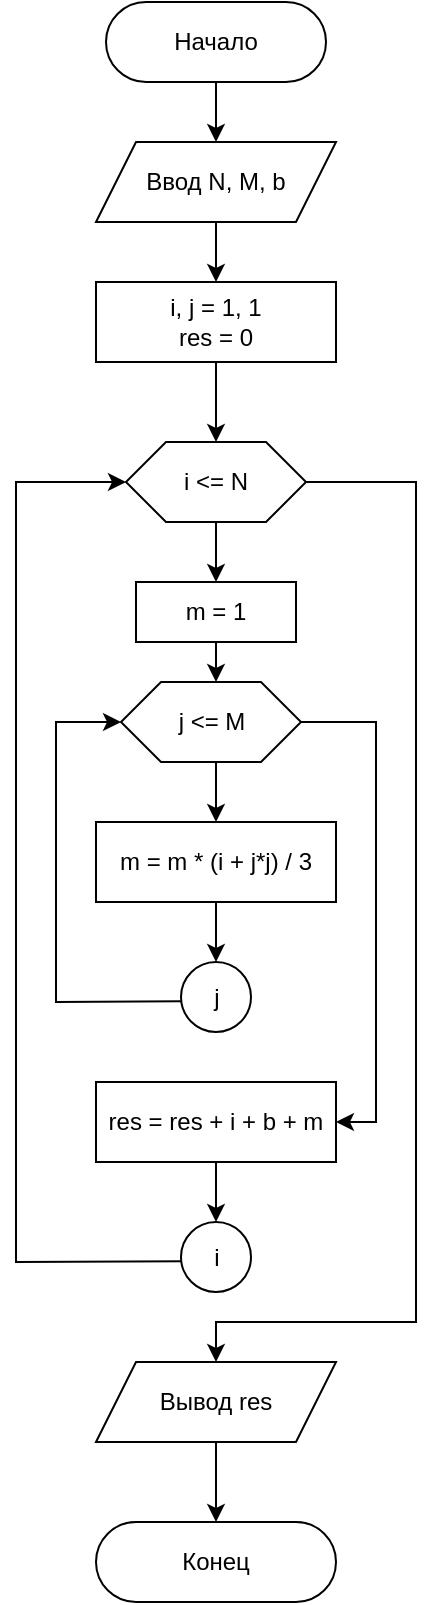 <mxfile version="24.2.8" type="device">
  <diagram name="Страница — 1" id="xEmgllcR3weaRd5ca7ey">
    <mxGraphModel dx="1546" dy="952" grid="1" gridSize="10" guides="1" tooltips="1" connect="1" arrows="1" fold="1" page="1" pageScale="1" pageWidth="827" pageHeight="1169" math="0" shadow="0">
      <root>
        <mxCell id="0" />
        <mxCell id="1" parent="0" />
        <mxCell id="bxHcni_rUdnKQo_Xm9FA-218" value="Начало" style="rounded=1;whiteSpace=wrap;html=1;arcSize=50;" vertex="1" parent="1">
          <mxGeometry x="359" y="70" width="110" height="40" as="geometry" />
        </mxCell>
        <mxCell id="bxHcni_rUdnKQo_Xm9FA-219" value="Ввод N, M, b" style="shape=parallelogram;perimeter=parallelogramPerimeter;whiteSpace=wrap;html=1;fixedSize=1;" vertex="1" parent="1">
          <mxGeometry x="354" y="140" width="120" height="40" as="geometry" />
        </mxCell>
        <mxCell id="bxHcni_rUdnKQo_Xm9FA-221" value="" style="endArrow=classic;html=1;rounded=0;exitX=0.5;exitY=1;exitDx=0;exitDy=0;entryX=0.5;entryY=0;entryDx=0;entryDy=0;" edge="1" parent="1" target="bxHcni_rUdnKQo_Xm9FA-232">
          <mxGeometry width="50" height="50" relative="1" as="geometry">
            <mxPoint x="414" y="330" as="sourcePoint" />
            <mxPoint x="424" y="380" as="targetPoint" />
          </mxGeometry>
        </mxCell>
        <mxCell id="bxHcni_rUdnKQo_Xm9FA-222" value="i, j = 1, 1&lt;div&gt;res = 0&lt;/div&gt;" style="rounded=0;whiteSpace=wrap;html=1;" vertex="1" parent="1">
          <mxGeometry x="354" y="210" width="120" height="40" as="geometry" />
        </mxCell>
        <mxCell id="bxHcni_rUdnKQo_Xm9FA-223" value="res = res + i + b + m" style="rounded=0;whiteSpace=wrap;html=1;" vertex="1" parent="1">
          <mxGeometry x="354" y="610" width="120" height="40" as="geometry" />
        </mxCell>
        <mxCell id="bxHcni_rUdnKQo_Xm9FA-225" value="" style="endArrow=classic;html=1;rounded=0;exitX=0.5;exitY=1;exitDx=0;exitDy=0;" edge="1" parent="1" source="bxHcni_rUdnKQo_Xm9FA-223">
          <mxGeometry width="50" height="50" relative="1" as="geometry">
            <mxPoint x="164" y="520" as="sourcePoint" />
            <mxPoint x="414" y="680.0" as="targetPoint" />
          </mxGeometry>
        </mxCell>
        <mxCell id="bxHcni_rUdnKQo_Xm9FA-226" value="" style="endArrow=classic;html=1;rounded=0;exitX=0.064;exitY=0.559;exitDx=0;exitDy=0;entryX=0;entryY=0.5;entryDx=0;entryDy=0;exitPerimeter=0;" edge="1" parent="1" source="bxHcni_rUdnKQo_Xm9FA-247" target="bxHcni_rUdnKQo_Xm9FA-243">
          <mxGeometry width="50" height="50" relative="1" as="geometry">
            <mxPoint x="371.5" y="695.0" as="sourcePoint" />
            <mxPoint x="359" y="310" as="targetPoint" />
            <Array as="points">
              <mxPoint x="314" y="700" />
              <mxPoint x="314" y="310" />
            </Array>
          </mxGeometry>
        </mxCell>
        <mxCell id="bxHcni_rUdnKQo_Xm9FA-227" value="" style="endArrow=classic;html=1;rounded=0;exitX=0.5;exitY=1;exitDx=0;exitDy=0;entryX=0.5;entryY=0;entryDx=0;entryDy=0;" edge="1" parent="1" source="bxHcni_rUdnKQo_Xm9FA-218" target="bxHcni_rUdnKQo_Xm9FA-219">
          <mxGeometry width="50" height="50" relative="1" as="geometry">
            <mxPoint x="134" y="220" as="sourcePoint" />
            <mxPoint x="184" y="170" as="targetPoint" />
          </mxGeometry>
        </mxCell>
        <mxCell id="bxHcni_rUdnKQo_Xm9FA-228" value="" style="endArrow=classic;html=1;rounded=0;exitX=0.5;exitY=1;exitDx=0;exitDy=0;entryX=0.5;entryY=0;entryDx=0;entryDy=0;" edge="1" parent="1" source="bxHcni_rUdnKQo_Xm9FA-219" target="bxHcni_rUdnKQo_Xm9FA-222">
          <mxGeometry width="50" height="50" relative="1" as="geometry">
            <mxPoint x="154" y="280" as="sourcePoint" />
            <mxPoint x="204" y="230" as="targetPoint" />
          </mxGeometry>
        </mxCell>
        <mxCell id="bxHcni_rUdnKQo_Xm9FA-229" value="Вывод res" style="shape=parallelogram;perimeter=parallelogramPerimeter;whiteSpace=wrap;html=1;fixedSize=1;" vertex="1" parent="1">
          <mxGeometry x="354" y="750" width="120" height="40" as="geometry" />
        </mxCell>
        <mxCell id="bxHcni_rUdnKQo_Xm9FA-230" value="" style="endArrow=classic;html=1;rounded=0;exitX=0.5;exitY=1;exitDx=0;exitDy=0;" edge="1" parent="1" source="bxHcni_rUdnKQo_Xm9FA-229" target="bxHcni_rUdnKQo_Xm9FA-231">
          <mxGeometry width="50" height="50" relative="1" as="geometry">
            <mxPoint x="414" y="920" as="sourcePoint" />
            <mxPoint x="414" y="850" as="targetPoint" />
          </mxGeometry>
        </mxCell>
        <mxCell id="bxHcni_rUdnKQo_Xm9FA-231" value="Конец" style="rounded=1;whiteSpace=wrap;html=1;arcSize=50;" vertex="1" parent="1">
          <mxGeometry x="354" y="830" width="120" height="40" as="geometry" />
        </mxCell>
        <mxCell id="bxHcni_rUdnKQo_Xm9FA-232" value="m = 1" style="rounded=0;whiteSpace=wrap;html=1;" vertex="1" parent="1">
          <mxGeometry x="374" y="360" width="80" height="30" as="geometry" />
        </mxCell>
        <mxCell id="bxHcni_rUdnKQo_Xm9FA-234" value="m = m * (i + j*j) / 3" style="rounded=0;whiteSpace=wrap;html=1;" vertex="1" parent="1">
          <mxGeometry x="354" y="480" width="120" height="40" as="geometry" />
        </mxCell>
        <mxCell id="bxHcni_rUdnKQo_Xm9FA-236" value="" style="endArrow=classic;html=1;rounded=0;exitX=0.5;exitY=1;exitDx=0;exitDy=0;entryX=0.5;entryY=0;entryDx=0;entryDy=0;" edge="1" parent="1" target="bxHcni_rUdnKQo_Xm9FA-234">
          <mxGeometry width="50" height="50" relative="1" as="geometry">
            <mxPoint x="414" y="450" as="sourcePoint" />
            <mxPoint x="454" y="474.5" as="targetPoint" />
          </mxGeometry>
        </mxCell>
        <mxCell id="bxHcni_rUdnKQo_Xm9FA-237" value="" style="endArrow=classic;html=1;rounded=0;exitX=1;exitY=0.5;exitDx=0;exitDy=0;entryX=1;entryY=0.5;entryDx=0;entryDy=0;" edge="1" parent="1" source="bxHcni_rUdnKQo_Xm9FA-245" target="bxHcni_rUdnKQo_Xm9FA-223">
          <mxGeometry width="50" height="50" relative="1" as="geometry">
            <mxPoint x="469" y="430" as="sourcePoint" />
            <mxPoint x="544" y="520" as="targetPoint" />
            <Array as="points">
              <mxPoint x="494" y="430" />
              <mxPoint x="494" y="630" />
            </Array>
          </mxGeometry>
        </mxCell>
        <mxCell id="bxHcni_rUdnKQo_Xm9FA-238" value="" style="endArrow=classic;html=1;rounded=0;exitX=0.011;exitY=0.559;exitDx=0;exitDy=0;entryX=0;entryY=0.5;entryDx=0;entryDy=0;exitPerimeter=0;" edge="1" parent="1" source="bxHcni_rUdnKQo_Xm9FA-246" target="bxHcni_rUdnKQo_Xm9FA-245">
          <mxGeometry width="50" height="50" relative="1" as="geometry">
            <mxPoint x="371.5" y="565" as="sourcePoint" />
            <mxPoint x="359" y="430" as="targetPoint" />
            <Array as="points">
              <mxPoint x="334" y="570" />
              <mxPoint x="334" y="430" />
            </Array>
          </mxGeometry>
        </mxCell>
        <mxCell id="bxHcni_rUdnKQo_Xm9FA-239" value="" style="endArrow=classic;html=1;rounded=0;exitX=0.5;exitY=1;exitDx=0;exitDy=0;entryX=0.5;entryY=0;entryDx=0;entryDy=0;" edge="1" parent="1" source="bxHcni_rUdnKQo_Xm9FA-234">
          <mxGeometry width="50" height="50" relative="1" as="geometry">
            <mxPoint x="284" y="630" as="sourcePoint" />
            <mxPoint x="414" y="550" as="targetPoint" />
          </mxGeometry>
        </mxCell>
        <mxCell id="bxHcni_rUdnKQo_Xm9FA-240" value="" style="endArrow=classic;html=1;rounded=0;exitX=1;exitY=0.5;exitDx=0;exitDy=0;entryX=0.5;entryY=0;entryDx=0;entryDy=0;" edge="1" parent="1" source="bxHcni_rUdnKQo_Xm9FA-243" target="bxHcni_rUdnKQo_Xm9FA-229">
          <mxGeometry width="50" height="50" relative="1" as="geometry">
            <mxPoint x="469" y="310" as="sourcePoint" />
            <mxPoint x="434" y="760" as="targetPoint" />
            <Array as="points">
              <mxPoint x="514" y="310" />
              <mxPoint x="514" y="730" />
              <mxPoint x="414" y="730" />
            </Array>
          </mxGeometry>
        </mxCell>
        <mxCell id="bxHcni_rUdnKQo_Xm9FA-241" value="" style="endArrow=classic;html=1;rounded=0;exitX=0.5;exitY=1;exitDx=0;exitDy=0;entryX=0.5;entryY=0;entryDx=0;entryDy=0;" edge="1" parent="1" source="bxHcni_rUdnKQo_Xm9FA-222">
          <mxGeometry width="50" height="50" relative="1" as="geometry">
            <mxPoint x="264" y="320" as="sourcePoint" />
            <mxPoint x="414" y="290" as="targetPoint" />
          </mxGeometry>
        </mxCell>
        <mxCell id="bxHcni_rUdnKQo_Xm9FA-242" value="" style="endArrow=classic;html=1;rounded=0;exitX=0.5;exitY=1;exitDx=0;exitDy=0;entryX=0.5;entryY=0;entryDx=0;entryDy=0;" edge="1" parent="1" source="bxHcni_rUdnKQo_Xm9FA-232">
          <mxGeometry width="50" height="50" relative="1" as="geometry">
            <mxPoint x="134" y="530" as="sourcePoint" />
            <mxPoint x="414" y="410" as="targetPoint" />
          </mxGeometry>
        </mxCell>
        <mxCell id="bxHcni_rUdnKQo_Xm9FA-243" value="i &amp;lt;= N" style="shape=hexagon;perimeter=hexagonPerimeter2;whiteSpace=wrap;html=1;fixedSize=1;" vertex="1" parent="1">
          <mxGeometry x="369" y="290" width="90" height="40" as="geometry" />
        </mxCell>
        <mxCell id="bxHcni_rUdnKQo_Xm9FA-245" value="j &amp;lt;= M" style="shape=hexagon;perimeter=hexagonPerimeter2;whiteSpace=wrap;html=1;fixedSize=1;" vertex="1" parent="1">
          <mxGeometry x="366.5" y="410" width="90" height="40" as="geometry" />
        </mxCell>
        <mxCell id="bxHcni_rUdnKQo_Xm9FA-246" value="j" style="ellipse;whiteSpace=wrap;html=1;aspect=fixed;" vertex="1" parent="1">
          <mxGeometry x="396.5" y="550" width="35" height="35" as="geometry" />
        </mxCell>
        <mxCell id="bxHcni_rUdnKQo_Xm9FA-247" value="i" style="ellipse;whiteSpace=wrap;html=1;aspect=fixed;" vertex="1" parent="1">
          <mxGeometry x="396.5" y="680" width="35" height="35" as="geometry" />
        </mxCell>
      </root>
    </mxGraphModel>
  </diagram>
</mxfile>
